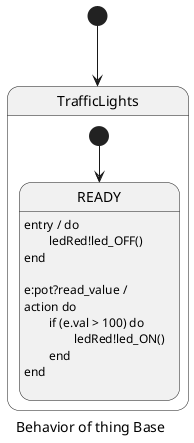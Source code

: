 @startuml
skinparam defaultTextAlignment left
caption Behavior of thing Base
[*] --> TrafficLights
state TrafficLights{
state READY{
	READY : entry / do\n	ledRed!led_OFF()\nend\n
	READY : e:pot?read_value / \naction do\n	if (e.val > 100) do\n		ledRed!led_ON()\n	end\nend\n
}
[*] --> READY
}
@enduml
